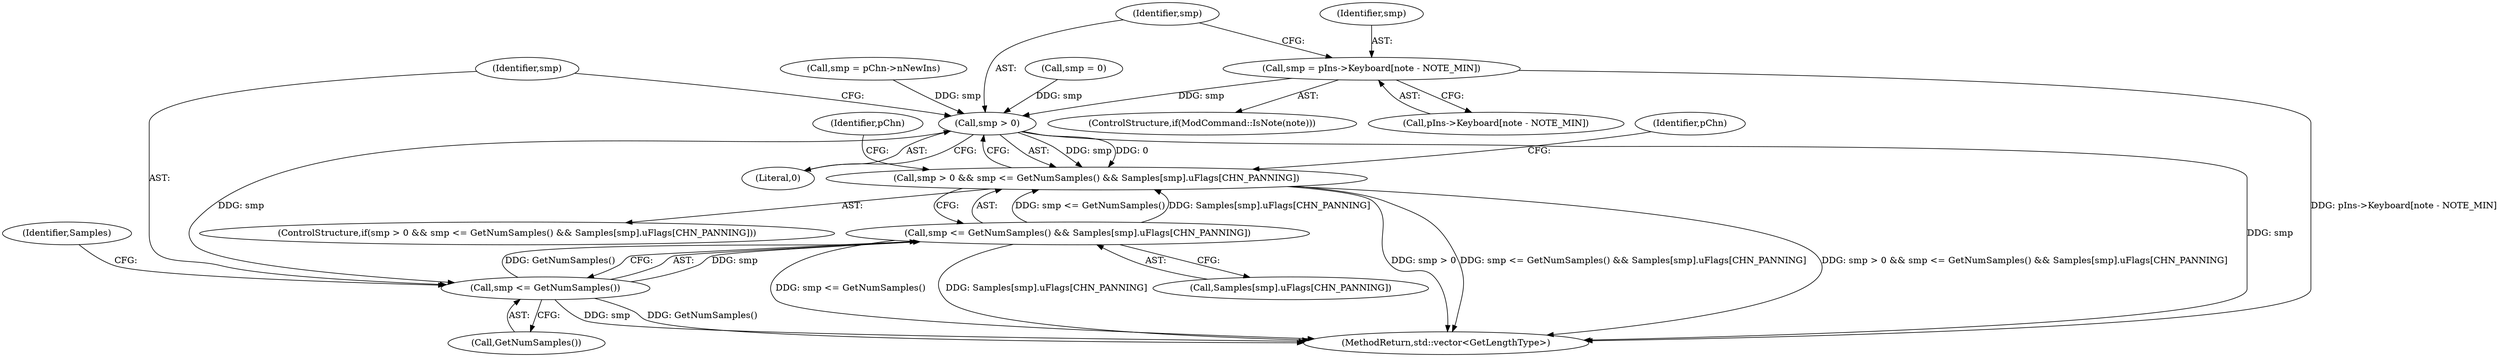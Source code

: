 digraph "0_openmpt_492022c7297ede682161d9c0ec2de15526424e76@integer" {
"1001253" [label="(Call,smp = pIns->Keyboard[note - NOTE_MIN])"];
"1001271" [label="(Call,smp > 0)"];
"1001270" [label="(Call,smp > 0 && smp <= GetNumSamples() && Samples[smp].uFlags[CHN_PANNING])"];
"1001275" [label="(Call,smp <= GetNumSamples())"];
"1001274" [label="(Call,smp <= GetNumSamples() && Samples[smp].uFlags[CHN_PANNING])"];
"1001288" [label="(Identifier,pChn)"];
"1001298" [label="(Identifier,pChn)"];
"1001213" [label="(Call,smp = 0)"];
"1001277" [label="(Call,GetNumSamples())"];
"1001254" [label="(Identifier,smp)"];
"1001253" [label="(Call,smp = pIns->Keyboard[note - NOTE_MIN])"];
"1001281" [label="(Identifier,Samples)"];
"1001274" [label="(Call,smp <= GetNumSamples() && Samples[smp].uFlags[CHN_PANNING])"];
"1001250" [label="(ControlStructure,if(ModCommand::IsNote(note)))"];
"1001273" [label="(Literal,0)"];
"1003923" [label="(MethodReturn,std::vector<GetLengthType>)"];
"1001278" [label="(Call,Samples[smp].uFlags[CHN_PANNING])"];
"1001270" [label="(Call,smp > 0 && smp <= GetNumSamples() && Samples[smp].uFlags[CHN_PANNING])"];
"1001255" [label="(Call,pIns->Keyboard[note - NOTE_MIN])"];
"1001271" [label="(Call,smp > 0)"];
"1001276" [label="(Identifier,smp)"];
"1001275" [label="(Call,smp <= GetNumSamples())"];
"1001272" [label="(Identifier,smp)"];
"1001264" [label="(Call,smp = pChn->nNewIns)"];
"1001269" [label="(ControlStructure,if(smp > 0 && smp <= GetNumSamples() && Samples[smp].uFlags[CHN_PANNING]))"];
"1001253" -> "1001250"  [label="AST: "];
"1001253" -> "1001255"  [label="CFG: "];
"1001254" -> "1001253"  [label="AST: "];
"1001255" -> "1001253"  [label="AST: "];
"1001272" -> "1001253"  [label="CFG: "];
"1001253" -> "1003923"  [label="DDG: pIns->Keyboard[note - NOTE_MIN]"];
"1001253" -> "1001271"  [label="DDG: smp"];
"1001271" -> "1001270"  [label="AST: "];
"1001271" -> "1001273"  [label="CFG: "];
"1001272" -> "1001271"  [label="AST: "];
"1001273" -> "1001271"  [label="AST: "];
"1001276" -> "1001271"  [label="CFG: "];
"1001270" -> "1001271"  [label="CFG: "];
"1001271" -> "1003923"  [label="DDG: smp"];
"1001271" -> "1001270"  [label="DDG: smp"];
"1001271" -> "1001270"  [label="DDG: 0"];
"1001264" -> "1001271"  [label="DDG: smp"];
"1001213" -> "1001271"  [label="DDG: smp"];
"1001271" -> "1001275"  [label="DDG: smp"];
"1001270" -> "1001269"  [label="AST: "];
"1001270" -> "1001274"  [label="CFG: "];
"1001274" -> "1001270"  [label="AST: "];
"1001288" -> "1001270"  [label="CFG: "];
"1001298" -> "1001270"  [label="CFG: "];
"1001270" -> "1003923"  [label="DDG: smp > 0 && smp <= GetNumSamples() && Samples[smp].uFlags[CHN_PANNING]"];
"1001270" -> "1003923"  [label="DDG: smp > 0"];
"1001270" -> "1003923"  [label="DDG: smp <= GetNumSamples() && Samples[smp].uFlags[CHN_PANNING]"];
"1001274" -> "1001270"  [label="DDG: smp <= GetNumSamples()"];
"1001274" -> "1001270"  [label="DDG: Samples[smp].uFlags[CHN_PANNING]"];
"1001275" -> "1001274"  [label="AST: "];
"1001275" -> "1001277"  [label="CFG: "];
"1001276" -> "1001275"  [label="AST: "];
"1001277" -> "1001275"  [label="AST: "];
"1001281" -> "1001275"  [label="CFG: "];
"1001274" -> "1001275"  [label="CFG: "];
"1001275" -> "1003923"  [label="DDG: GetNumSamples()"];
"1001275" -> "1003923"  [label="DDG: smp"];
"1001275" -> "1001274"  [label="DDG: smp"];
"1001275" -> "1001274"  [label="DDG: GetNumSamples()"];
"1001274" -> "1001278"  [label="CFG: "];
"1001278" -> "1001274"  [label="AST: "];
"1001274" -> "1003923"  [label="DDG: smp <= GetNumSamples()"];
"1001274" -> "1003923"  [label="DDG: Samples[smp].uFlags[CHN_PANNING]"];
}
